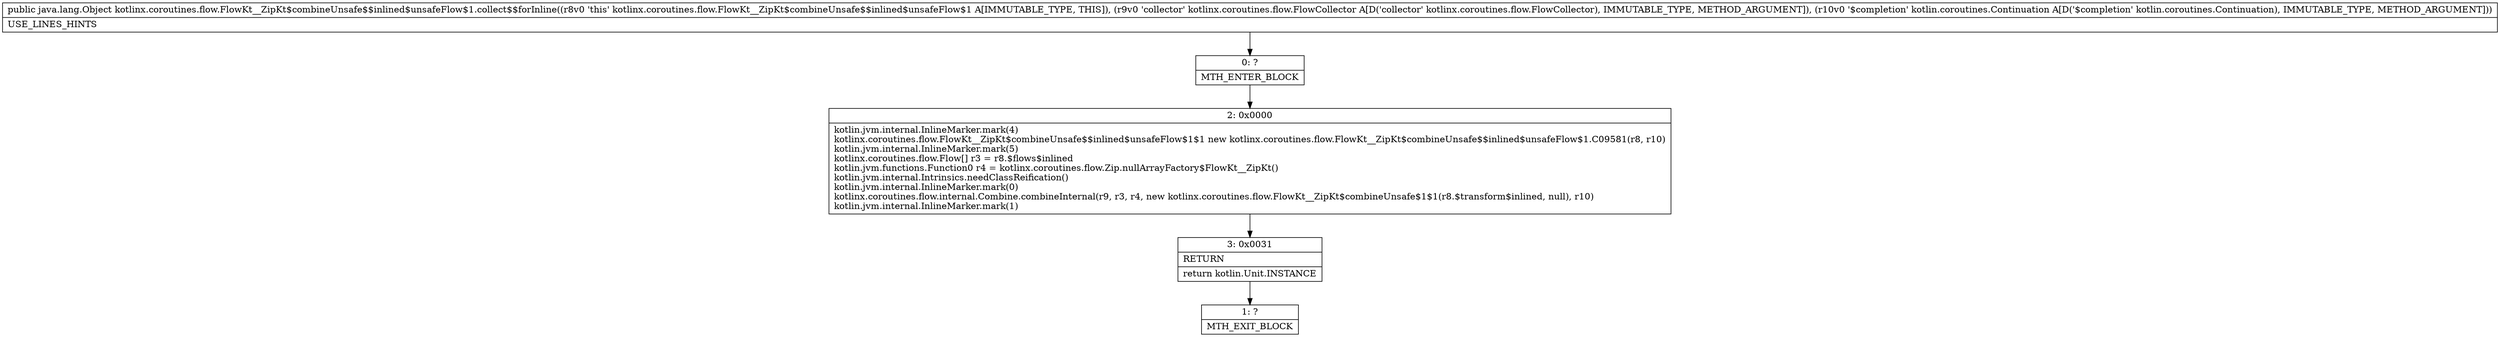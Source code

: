 digraph "CFG forkotlinx.coroutines.flow.FlowKt__ZipKt$combineUnsafe$$inlined$unsafeFlow$1.collect$$forInline(Lkotlinx\/coroutines\/flow\/FlowCollector;Lkotlin\/coroutines\/Continuation;)Ljava\/lang\/Object;" {
Node_0 [shape=record,label="{0\:\ ?|MTH_ENTER_BLOCK\l}"];
Node_2 [shape=record,label="{2\:\ 0x0000|kotlin.jvm.internal.InlineMarker.mark(4)\lkotlinx.coroutines.flow.FlowKt__ZipKt$combineUnsafe$$inlined$unsafeFlow$1$1 new kotlinx.coroutines.flow.FlowKt__ZipKt$combineUnsafe$$inlined$unsafeFlow$1.C09581(r8, r10)\lkotlin.jvm.internal.InlineMarker.mark(5)\lkotlinx.coroutines.flow.Flow[] r3 = r8.$flows$inlined\lkotlin.jvm.functions.Function0 r4 = kotlinx.coroutines.flow.Zip.nullArrayFactory$FlowKt__ZipKt()\lkotlin.jvm.internal.Intrinsics.needClassReification()\lkotlin.jvm.internal.InlineMarker.mark(0)\lkotlinx.coroutines.flow.internal.Combine.combineInternal(r9, r3, r4, new kotlinx.coroutines.flow.FlowKt__ZipKt$combineUnsafe$1$1(r8.$transform$inlined, null), r10)\lkotlin.jvm.internal.InlineMarker.mark(1)\l}"];
Node_3 [shape=record,label="{3\:\ 0x0031|RETURN\l|return kotlin.Unit.INSTANCE\l}"];
Node_1 [shape=record,label="{1\:\ ?|MTH_EXIT_BLOCK\l}"];
MethodNode[shape=record,label="{public java.lang.Object kotlinx.coroutines.flow.FlowKt__ZipKt$combineUnsafe$$inlined$unsafeFlow$1.collect$$forInline((r8v0 'this' kotlinx.coroutines.flow.FlowKt__ZipKt$combineUnsafe$$inlined$unsafeFlow$1 A[IMMUTABLE_TYPE, THIS]), (r9v0 'collector' kotlinx.coroutines.flow.FlowCollector A[D('collector' kotlinx.coroutines.flow.FlowCollector), IMMUTABLE_TYPE, METHOD_ARGUMENT]), (r10v0 '$completion' kotlin.coroutines.Continuation A[D('$completion' kotlin.coroutines.Continuation), IMMUTABLE_TYPE, METHOD_ARGUMENT]))  | USE_LINES_HINTS\l}"];
MethodNode -> Node_0;Node_0 -> Node_2;
Node_2 -> Node_3;
Node_3 -> Node_1;
}

